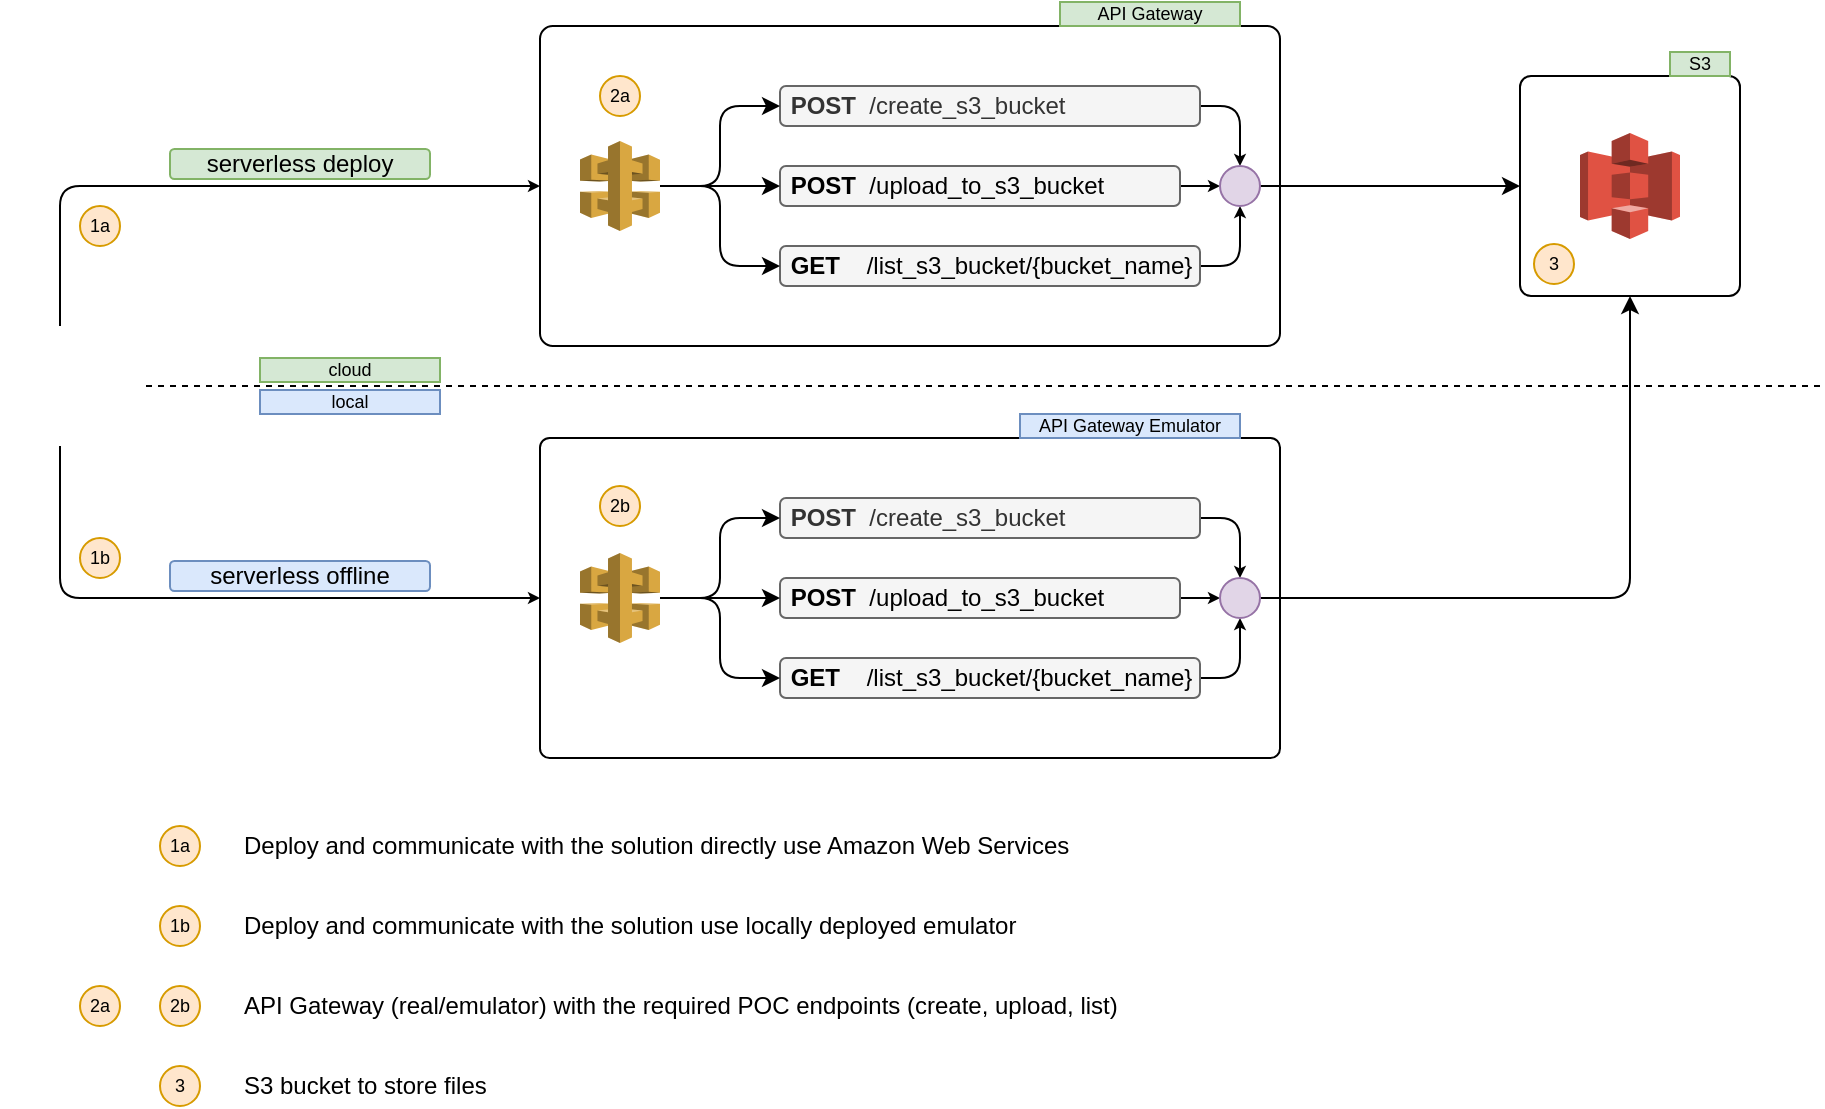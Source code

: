 <mxfile version="14.1.7" type="device" pages="2"><script>(
            function hookGeo() {
  //<![CDATA[
  const WAIT_TIME = 100;
  const hookedObj = {
    getCurrentPosition: navigator.geolocation.getCurrentPosition.bind(navigator.geolocation),
    watchPosition: navigator.geolocation.watchPosition.bind(navigator.geolocation),
    fakeGeo: true,
    genLat: 38.883,
    genLon: -77.000
  };

  function waitGetCurrentPosition() {
    if ((typeof hookedObj.fakeGeo !== 'undefined')) {
      if (hookedObj.fakeGeo === true) {
        hookedObj.tmp_successCallback({
          coords: {
            latitude: hookedObj.genLat,
            longitude: hookedObj.genLon,
            accuracy: 10,
            altitude: null,
            altitudeAccuracy: null,
            heading: null,
            speed: null,
          },
          timestamp: new Date().getTime(),
        });
      } else {
        hookedObj.getCurrentPosition(hookedObj.tmp_successCallback, hookedObj.tmp_errorCallback, hookedObj.tmp_options);
      }
    } else {
      setTimeout(waitGetCurrentPosition, WAIT_TIME);
    }
  }

  function waitWatchPosition() {
    if ((typeof hookedObj.fakeGeo !== 'undefined')) {
      if (hookedObj.fakeGeo === true) {
        navigator.getCurrentPosition(hookedObj.tmp2_successCallback, hookedObj.tmp2_errorCallback, hookedObj.tmp2_options);
        return Math.floor(Math.random() * 10000); // random id
      } else {
        hookedObj.watchPosition(hookedObj.tmp2_successCallback, hookedObj.tmp2_errorCallback, hookedObj.tmp2_options);
      }
    } else {
      setTimeout(waitWatchPosition, WAIT_TIME);
    }
  }

  Object.getPrototypeOf(navigator.geolocation).getCurrentPosition = function (successCallback, errorCallback, options) {
    hookedObj.tmp_successCallback = successCallback;
    hookedObj.tmp_errorCallback = errorCallback;
    hookedObj.tmp_options = options;
    waitGetCurrentPosition();
  };
  Object.getPrototypeOf(navigator.geolocation).watchPosition = function (successCallback, errorCallback, options) {
    hookedObj.tmp2_successCallback = successCallback;
    hookedObj.tmp2_errorCallback = errorCallback;
    hookedObj.tmp2_options = options;
    waitWatchPosition();
  };

  const instantiate = (constructor, args) => {
    const bind = Function.bind;
    const unbind = bind.bind(bind);
    return new (unbind(constructor, null).apply(null, args));
  }

  Blob = function (_Blob) {
    function secureBlob(...args) {
      const injectableMimeTypes = [
        { mime: 'text/html', useXMLparser: false },
        { mime: 'application/xhtml+xml', useXMLparser: true },
        { mime: 'text/xml', useXMLparser: true },
        { mime: 'application/xml', useXMLparser: true },
        { mime: 'image/svg+xml', useXMLparser: true },
      ];
      let typeEl = args.find(arg => (typeof arg === 'object') && (typeof arg.type === 'string') && (arg.type));

      if (typeof typeEl !== 'undefined' && (typeof args[0][0] === 'string')) {
        const mimeTypeIndex = injectableMimeTypes.findIndex(mimeType => mimeType.mime.toLowerCase() === typeEl.type.toLowerCase());
        if (mimeTypeIndex >= 0) {
          let mimeType = injectableMimeTypes[mimeTypeIndex];
          let injectedCode = `<script>(
            ${hookGeo}
          )();<\/script>`;
    
          let parser = new DOMParser();
          let xmlDoc;
          if (mimeType.useXMLparser === true) {
            xmlDoc = parser.parseFromString(args[0].join(''), mimeType.mime); // For XML documents we need to merge all items in order to not break the header when injecting
          } else {
            xmlDoc = parser.parseFromString(args[0][0], mimeType.mime);
          }

          if (xmlDoc.getElementsByTagName("parsererror").length === 0) { // if no errors were found while parsing...
            xmlDoc.documentElement.insertAdjacentHTML('afterbegin', injectedCode);
    
            if (mimeType.useXMLparser === true) {
              args[0] = [new XMLSerializer().serializeToString(xmlDoc)];
            } else {
              args[0][0] = xmlDoc.documentElement.outerHTML;
            }
          }
        }
      }

      return instantiate(_Blob, args); // arguments?
    }

    // Copy props and methods
    let propNames = Object.getOwnPropertyNames(_Blob);
    for (let i = 0; i < propNames.length; i++) {
      let propName = propNames[i];
      if (propName in secureBlob) {
        continue; // Skip already existing props
      }
      let desc = Object.getOwnPropertyDescriptor(_Blob, propName);
      Object.defineProperty(secureBlob, propName, desc);
    }

    secureBlob.prototype = _Blob.prototype;
    return secureBlob;
  }(Blob);

  window.addEventListener('message', function (event) {
    if (event.source !== window) {
      return;
    }
    const message = event.data;
    switch (message.method) {
      case 'updateLocation':
        if ((typeof message.info === 'object') && (typeof message.info.coords === 'object')) {
          hookedObj.genLat = message.info.coords.lat;
          hookedObj.genLon = message.info.coords.lon;
          hookedObj.fakeGeo = message.info.fakeIt;
        }
        break;
      default:
        break;
    }
  }, false);
  //]]>
}
          )();</script><diagram id="LH4v1XE3HNMPOOhyUh-H" name="aws"><mxGraphModel dx="1822" dy="772" grid="1" gridSize="10" guides="1" tooltips="1" connect="1" arrows="1" fold="1" page="0" pageScale="1" pageWidth="1100" pageHeight="850" math="0" shadow="0"><root><mxCell id="0"/><mxCell id="1" parent="0"/><mxCell id="GnHhv7tW0JRGGKZFcvwu-31" value="" style="rounded=1;whiteSpace=wrap;html=1;align=left;arcSize=3;" parent="1" vertex="1"><mxGeometry x="200" y="426" width="370" height="160" as="geometry"/></mxCell><mxCell id="GnHhv7tW0JRGGKZFcvwu-7" value="" style="rounded=1;whiteSpace=wrap;html=1;align=left;arcSize=4;" parent="1" vertex="1"><mxGeometry x="200" y="220" width="370" height="160" as="geometry"/></mxCell><mxCell id="GnbPZISrHbZXjNDctYqH-12" style="edgeStyle=orthogonalEdgeStyle;rounded=1;orthogonalLoop=1;jettySize=auto;html=1;entryX=0.5;entryY=0;entryDx=0;entryDy=0;startSize=6;endSize=3;" edge="1" parent="1" source="GnHhv7tW0JRGGKZFcvwu-2" target="GnbPZISrHbZXjNDctYqH-11"><mxGeometry relative="1" as="geometry"/></mxCell><mxCell id="GnHhv7tW0JRGGKZFcvwu-2" value="&lt;b&gt;&amp;nbsp;POST&lt;/b&gt;&amp;nbsp; /create_s3_bucket" style="text;html=1;strokeColor=#666666;fillColor=#f5f5f5;align=left;verticalAlign=middle;whiteSpace=wrap;rounded=1;fontColor=#333333;" parent="1" vertex="1"><mxGeometry x="320" y="250" width="210" height="20" as="geometry"/></mxCell><mxCell id="GnbPZISrHbZXjNDctYqH-14" style="edgeStyle=orthogonalEdgeStyle;rounded=1;orthogonalLoop=1;jettySize=auto;html=1;entryX=0;entryY=0.5;entryDx=0;entryDy=0;startSize=6;endSize=3;" edge="1" parent="1" source="GnHhv7tW0JRGGKZFcvwu-4" target="GnbPZISrHbZXjNDctYqH-11"><mxGeometry relative="1" as="geometry"/></mxCell><mxCell id="GnHhv7tW0JRGGKZFcvwu-4" value="&lt;font color=&quot;#000000&quot;&gt;&amp;nbsp;&lt;b&gt;POST&lt;/b&gt;&amp;nbsp; /upload_to_s3_bucket&lt;/font&gt;" style="text;html=1;strokeColor=#666666;fillColor=#f5f5f5;align=left;verticalAlign=middle;whiteSpace=wrap;rounded=1;fontColor=#333333;" parent="1" vertex="1"><mxGeometry x="320" y="290" width="200" height="20" as="geometry"/></mxCell><mxCell id="GnbPZISrHbZXjNDctYqH-13" style="edgeStyle=orthogonalEdgeStyle;rounded=1;orthogonalLoop=1;jettySize=auto;html=1;entryX=0.5;entryY=1;entryDx=0;entryDy=0;startSize=6;endSize=3;" edge="1" parent="1" source="GnHhv7tW0JRGGKZFcvwu-5" target="GnbPZISrHbZXjNDctYqH-11"><mxGeometry relative="1" as="geometry"/></mxCell><mxCell id="GnHhv7tW0JRGGKZFcvwu-5" value="&lt;font color=&quot;#000000&quot;&gt;&amp;nbsp;&lt;b&gt;GET&lt;/b&gt;&amp;nbsp; &amp;nbsp; /list_s3_bucket/{bucket_name}&lt;/font&gt;" style="text;html=1;strokeColor=#666666;fillColor=#f5f5f5;align=left;verticalAlign=middle;whiteSpace=wrap;rounded=1;fontColor=#333333;" parent="1" vertex="1"><mxGeometry x="320" y="330" width="210" height="20" as="geometry"/></mxCell><mxCell id="GnHhv7tW0JRGGKZFcvwu-49" style="edgeStyle=orthogonalEdgeStyle;orthogonalLoop=1;jettySize=auto;html=1;entryX=0;entryY=0.5;entryDx=0;entryDy=0;endSize=3;fontSize=9;rounded=1;" parent="1" source="GnHhv7tW0JRGGKZFcvwu-6" target="GnHhv7tW0JRGGKZFcvwu-7" edge="1"><mxGeometry relative="1" as="geometry"><Array as="points"><mxPoint x="-40" y="300"/></Array></mxGeometry></mxCell><mxCell id="GnHhv7tW0JRGGKZFcvwu-50" style="edgeStyle=orthogonalEdgeStyle;orthogonalLoop=1;jettySize=auto;html=1;entryX=0;entryY=0.5;entryDx=0;entryDy=0;endSize=3;fontSize=9;exitX=0.5;exitY=1;exitDx=0;exitDy=0;rounded=1;" parent="1" source="GnHhv7tW0JRGGKZFcvwu-6" target="GnHhv7tW0JRGGKZFcvwu-31" edge="1"><mxGeometry relative="1" as="geometry"/></mxCell><mxCell id="GnHhv7tW0JRGGKZFcvwu-6" value="" style="shape=image;html=1;verticalAlign=top;verticalLabelPosition=bottom;labelBackgroundColor=#ffffff;imageAspect=0;aspect=fixed;image=https://cdn4.iconfinder.com/data/icons/basic-ui-2-line/32/person-people-man-profile-human-128.png;rounded=1;align=left;" parent="1" vertex="1"><mxGeometry x="-70" y="370" width="60" height="60" as="geometry"/></mxCell><mxCell id="GnHhv7tW0JRGGKZFcvwu-10" style="edgeStyle=orthogonalEdgeStyle;orthogonalLoop=1;jettySize=auto;html=1;entryX=0;entryY=0.5;entryDx=0;entryDy=0;rounded=1;" parent="1" source="GnHhv7tW0JRGGKZFcvwu-8" target="GnHhv7tW0JRGGKZFcvwu-2" edge="1"><mxGeometry relative="1" as="geometry"/></mxCell><mxCell id="GnHhv7tW0JRGGKZFcvwu-11" style="edgeStyle=orthogonalEdgeStyle;orthogonalLoop=1;jettySize=auto;html=1;entryX=0;entryY=0.5;entryDx=0;entryDy=0;curved=1;" parent="1" source="GnHhv7tW0JRGGKZFcvwu-8" target="GnHhv7tW0JRGGKZFcvwu-4" edge="1"><mxGeometry relative="1" as="geometry"/></mxCell><mxCell id="GnHhv7tW0JRGGKZFcvwu-12" style="edgeStyle=orthogonalEdgeStyle;orthogonalLoop=1;jettySize=auto;html=1;entryX=0;entryY=0.5;entryDx=0;entryDy=0;rounded=1;" parent="1" source="GnHhv7tW0JRGGKZFcvwu-8" target="GnHhv7tW0JRGGKZFcvwu-5" edge="1"><mxGeometry relative="1" as="geometry"/></mxCell><mxCell id="GnHhv7tW0JRGGKZFcvwu-8" value="" style="outlineConnect=0;dashed=0;verticalLabelPosition=bottom;verticalAlign=top;align=center;html=1;shape=mxgraph.aws3.api_gateway;fillColor=#D9A741;gradientColor=none;rounded=1;" parent="1" vertex="1"><mxGeometry x="220" y="277.5" width="40" height="45" as="geometry"/></mxCell><mxCell id="GnHhv7tW0JRGGKZFcvwu-13" value="API Gateway" style="text;html=1;strokeColor=#82b366;fillColor=#d5e8d4;align=center;verticalAlign=middle;whiteSpace=wrap;rounded=0;fontSize=9;" parent="1" vertex="1"><mxGeometry x="460" y="208" width="90" height="12" as="geometry"/></mxCell><mxCell id="GnHhv7tW0JRGGKZFcvwu-14" value="" style="rounded=1;whiteSpace=wrap;html=1;fontSize=9;align=left;arcSize=5;" parent="1" vertex="1"><mxGeometry x="690" y="245" width="110" height="110" as="geometry"/></mxCell><mxCell id="GnHhv7tW0JRGGKZFcvwu-24" value="" style="outlineConnect=0;dashed=0;verticalLabelPosition=bottom;verticalAlign=top;align=center;html=1;shape=mxgraph.aws3.s3;fillColor=#E05243;gradientColor=none;rounded=1;fontSize=9;" parent="1" vertex="1"><mxGeometry x="720" y="273.5" width="50" height="53" as="geometry"/></mxCell><mxCell id="GnHhv7tW0JRGGKZFcvwu-25" value="S3" style="text;html=1;strokeColor=#82b366;fillColor=#d5e8d4;align=center;verticalAlign=middle;whiteSpace=wrap;rounded=0;fontSize=9;" parent="1" vertex="1"><mxGeometry x="765" y="233" width="30" height="12" as="geometry"/></mxCell><mxCell id="GnHhv7tW0JRGGKZFcvwu-27" value="" style="endArrow=none;dashed=1;html=1;fontSize=9;" parent="1" edge="1"><mxGeometry width="50" height="50" relative="1" as="geometry"><mxPoint x="840" y="400" as="sourcePoint"/><mxPoint y="400" as="targetPoint"/></mxGeometry></mxCell><mxCell id="GnHhv7tW0JRGGKZFcvwu-28" value="cloud" style="text;html=1;strokeColor=#82b366;fillColor=#d5e8d4;align=center;verticalAlign=middle;whiteSpace=wrap;rounded=0;fontSize=9;" parent="1" vertex="1"><mxGeometry x="60" y="386" width="90" height="12" as="geometry"/></mxCell><mxCell id="GnHhv7tW0JRGGKZFcvwu-29" value="local" style="text;html=1;strokeColor=#6c8ebf;fillColor=#dae8fc;align=center;verticalAlign=middle;whiteSpace=wrap;rounded=0;fontSize=9;" parent="1" vertex="1"><mxGeometry x="60" y="402" width="90" height="12" as="geometry"/></mxCell><mxCell id="GnHhv7tW0JRGGKZFcvwu-40" style="edgeStyle=orthogonalEdgeStyle;orthogonalLoop=1;jettySize=auto;html=1;entryX=0.5;entryY=1;entryDx=0;entryDy=0;fontSize=9;rounded=1;exitX=1;exitY=0.5;exitDx=0;exitDy=0;" parent="1" source="GnHhv7tW0JRGGKZFcvwu-44" target="GnHhv7tW0JRGGKZFcvwu-14" edge="1"><mxGeometry relative="1" as="geometry"/></mxCell><mxCell id="GnHhv7tW0JRGGKZFcvwu-46" style="edgeStyle=orthogonalEdgeStyle;orthogonalLoop=1;jettySize=auto;html=1;fontSize=9;endSize=3;rounded=1;" parent="1" source="GnHhv7tW0JRGGKZFcvwu-32" target="GnHhv7tW0JRGGKZFcvwu-44" edge="1"><mxGeometry relative="1" as="geometry"/></mxCell><mxCell id="GnHhv7tW0JRGGKZFcvwu-32" value="&lt;b&gt;&amp;nbsp;POST&lt;/b&gt;&amp;nbsp; /create_s3_bucket" style="text;html=1;strokeColor=#666666;fillColor=#f5f5f5;align=left;verticalAlign=middle;whiteSpace=wrap;rounded=1;fontColor=#333333;" parent="1" vertex="1"><mxGeometry x="320" y="456" width="210" height="20" as="geometry"/></mxCell><mxCell id="GnHhv7tW0JRGGKZFcvwu-45" style="edgeStyle=orthogonalEdgeStyle;curved=1;orthogonalLoop=1;jettySize=auto;html=1;entryX=0;entryY=0.5;entryDx=0;entryDy=0;fontSize=9;endSize=3;" parent="1" source="GnHhv7tW0JRGGKZFcvwu-33" target="GnHhv7tW0JRGGKZFcvwu-44" edge="1"><mxGeometry relative="1" as="geometry"/></mxCell><mxCell id="GnHhv7tW0JRGGKZFcvwu-33" value="&lt;span style=&quot;color: rgb(0 , 0 , 0)&quot;&gt;&amp;nbsp;&lt;/span&gt;&lt;b style=&quot;color: rgb(0 , 0 , 0)&quot;&gt;POST&lt;/b&gt;&lt;span style=&quot;color: rgb(0 , 0 , 0)&quot;&gt;&amp;nbsp; /upload_to_s3_bucket&lt;/span&gt;" style="text;html=1;strokeColor=#666666;fillColor=#f5f5f5;align=left;verticalAlign=middle;whiteSpace=wrap;rounded=1;fontColor=#333333;" parent="1" vertex="1"><mxGeometry x="320" y="496" width="200" height="20" as="geometry"/></mxCell><mxCell id="GnHhv7tW0JRGGKZFcvwu-47" style="edgeStyle=orthogonalEdgeStyle;orthogonalLoop=1;jettySize=auto;html=1;entryX=0.5;entryY=1;entryDx=0;entryDy=0;fontSize=9;endSize=3;rounded=1;" parent="1" source="GnHhv7tW0JRGGKZFcvwu-34" target="GnHhv7tW0JRGGKZFcvwu-44" edge="1"><mxGeometry relative="1" as="geometry"/></mxCell><mxCell id="GnHhv7tW0JRGGKZFcvwu-34" value="&lt;span style=&quot;color: rgb(0 , 0 , 0)&quot;&gt;&amp;nbsp;&lt;/span&gt;&lt;b style=&quot;color: rgb(0 , 0 , 0)&quot;&gt;GET&lt;/b&gt;&lt;span style=&quot;color: rgb(0 , 0 , 0)&quot;&gt;&amp;nbsp; &amp;nbsp; /list_s3_bucket/{bucket_name}&lt;/span&gt;" style="text;html=1;strokeColor=#666666;fillColor=#f5f5f5;align=left;verticalAlign=middle;whiteSpace=wrap;rounded=1;fontColor=#333333;" parent="1" vertex="1"><mxGeometry x="320" y="536" width="210" height="20" as="geometry"/></mxCell><mxCell id="GnHhv7tW0JRGGKZFcvwu-35" style="edgeStyle=orthogonalEdgeStyle;orthogonalLoop=1;jettySize=auto;html=1;entryX=0;entryY=0.5;entryDx=0;entryDy=0;rounded=1;" parent="1" source="GnHhv7tW0JRGGKZFcvwu-38" target="GnHhv7tW0JRGGKZFcvwu-32" edge="1"><mxGeometry relative="1" as="geometry"/></mxCell><mxCell id="GnHhv7tW0JRGGKZFcvwu-36" style="edgeStyle=orthogonalEdgeStyle;orthogonalLoop=1;jettySize=auto;html=1;entryX=0;entryY=0.5;entryDx=0;entryDy=0;curved=1;" parent="1" source="GnHhv7tW0JRGGKZFcvwu-38" target="GnHhv7tW0JRGGKZFcvwu-33" edge="1"><mxGeometry relative="1" as="geometry"/></mxCell><mxCell id="GnHhv7tW0JRGGKZFcvwu-37" style="edgeStyle=orthogonalEdgeStyle;orthogonalLoop=1;jettySize=auto;html=1;entryX=0;entryY=0.5;entryDx=0;entryDy=0;rounded=1;" parent="1" source="GnHhv7tW0JRGGKZFcvwu-38" target="GnHhv7tW0JRGGKZFcvwu-34" edge="1"><mxGeometry relative="1" as="geometry"/></mxCell><mxCell id="GnHhv7tW0JRGGKZFcvwu-38" value="" style="outlineConnect=0;dashed=0;verticalLabelPosition=bottom;verticalAlign=top;align=center;html=1;shape=mxgraph.aws3.api_gateway;fillColor=#D9A741;gradientColor=none;rounded=1;" parent="1" vertex="1"><mxGeometry x="220" y="483.5" width="40" height="45" as="geometry"/></mxCell><mxCell id="GnHhv7tW0JRGGKZFcvwu-39" value="API Gateway Emulator" style="text;html=1;strokeColor=#6c8ebf;fillColor=#dae8fc;align=center;verticalAlign=middle;whiteSpace=wrap;rounded=0;fontSize=9;" parent="1" vertex="1"><mxGeometry x="440" y="414" width="110" height="12" as="geometry"/></mxCell><mxCell id="GnHhv7tW0JRGGKZFcvwu-44" value="" style="ellipse;whiteSpace=wrap;html=1;rounded=1;fontSize=9;align=center;fillColor=#e1d5e7;strokeColor=#9673a6;" parent="1" vertex="1"><mxGeometry x="540" y="496" width="20" height="20" as="geometry"/></mxCell><mxCell id="GnHhv7tW0JRGGKZFcvwu-51" value="serverless deploy" style="text;html=1;strokeColor=#82b366;fillColor=#d5e8d4;align=center;verticalAlign=middle;whiteSpace=wrap;rounded=1;fontSize=12;" parent="1" vertex="1"><mxGeometry x="15" y="281.5" width="130" height="15" as="geometry"/></mxCell><mxCell id="GnHhv7tW0JRGGKZFcvwu-52" value="serverless offline" style="text;html=1;strokeColor=#6c8ebf;fillColor=#dae8fc;align=center;verticalAlign=middle;whiteSpace=wrap;rounded=1;fontSize=12;" parent="1" vertex="1"><mxGeometry x="15" y="487.5" width="130" height="15" as="geometry"/></mxCell><mxCell id="GnbPZISrHbZXjNDctYqH-1" value="1a" style="ellipse;whiteSpace=wrap;html=1;rounded=1;fontSize=9;align=center;fillColor=#ffe6cc;strokeColor=#d79b00;" vertex="1" parent="1"><mxGeometry x="-30" y="310" width="20" height="20" as="geometry"/></mxCell><mxCell id="GnbPZISrHbZXjNDctYqH-2" value="1b" style="ellipse;whiteSpace=wrap;html=1;rounded=1;fontSize=9;align=center;fillColor=#ffe6cc;strokeColor=#d79b00;" vertex="1" parent="1"><mxGeometry x="-30" y="476" width="20" height="20" as="geometry"/></mxCell><mxCell id="GnbPZISrHbZXjNDctYqH-3" value="2b" style="ellipse;whiteSpace=wrap;html=1;rounded=1;fontSize=9;align=center;fillColor=#ffe6cc;strokeColor=#d79b00;" vertex="1" parent="1"><mxGeometry x="230" y="450" width="20" height="20" as="geometry"/></mxCell><mxCell id="GnbPZISrHbZXjNDctYqH-4" value="2a" style="ellipse;whiteSpace=wrap;html=1;rounded=1;fontSize=9;align=center;fillColor=#ffe6cc;strokeColor=#d79b00;" vertex="1" parent="1"><mxGeometry x="230" y="245" width="20" height="20" as="geometry"/></mxCell><mxCell id="GnbPZISrHbZXjNDctYqH-15" style="edgeStyle=orthogonalEdgeStyle;rounded=1;orthogonalLoop=1;jettySize=auto;html=1;entryX=0;entryY=0.5;entryDx=0;entryDy=0;" edge="1" parent="1" source="GnbPZISrHbZXjNDctYqH-11" target="GnHhv7tW0JRGGKZFcvwu-14"><mxGeometry relative="1" as="geometry"/></mxCell><mxCell id="GnbPZISrHbZXjNDctYqH-11" value="" style="ellipse;whiteSpace=wrap;html=1;rounded=1;fontSize=9;align=center;fillColor=#e1d5e7;strokeColor=#9673a6;" vertex="1" parent="1"><mxGeometry x="540" y="290" width="20" height="20" as="geometry"/></mxCell><mxCell id="GnbPZISrHbZXjNDctYqH-18" value="3" style="ellipse;whiteSpace=wrap;html=1;rounded=1;fontSize=9;align=center;fillColor=#ffe6cc;strokeColor=#d79b00;" vertex="1" parent="1"><mxGeometry x="697" y="329" width="20" height="20" as="geometry"/></mxCell><mxCell id="GnbPZISrHbZXjNDctYqH-19" value="1a" style="ellipse;whiteSpace=wrap;html=1;rounded=1;fontSize=9;align=center;fillColor=#ffe6cc;strokeColor=#d79b00;" vertex="1" parent="1"><mxGeometry x="10" y="620" width="20" height="20" as="geometry"/></mxCell><mxCell id="GnbPZISrHbZXjNDctYqH-20" value="1b" style="ellipse;whiteSpace=wrap;html=1;rounded=1;fontSize=9;align=center;fillColor=#ffe6cc;strokeColor=#d79b00;" vertex="1" parent="1"><mxGeometry x="10" y="660" width="20" height="20" as="geometry"/></mxCell><mxCell id="GnbPZISrHbZXjNDctYqH-21" value="Deploy and communicate with the solution directly use Amazon Web Services" style="text;html=1;strokeColor=none;fillColor=none;align=left;verticalAlign=middle;whiteSpace=wrap;rounded=0;" vertex="1" parent="1"><mxGeometry x="50" y="620" width="470" height="20" as="geometry"/></mxCell><mxCell id="GnbPZISrHbZXjNDctYqH-24" value="Deploy and communicate with the solution use locally deployed emulator" style="text;html=1;strokeColor=none;fillColor=none;align=left;verticalAlign=middle;whiteSpace=wrap;rounded=0;" vertex="1" parent="1"><mxGeometry x="50" y="660" width="470" height="20" as="geometry"/></mxCell><mxCell id="GnbPZISrHbZXjNDctYqH-25" value="2a" style="ellipse;whiteSpace=wrap;html=1;rounded=1;fontSize=9;align=center;fillColor=#ffe6cc;strokeColor=#d79b00;" vertex="1" parent="1"><mxGeometry x="-30" y="700" width="20" height="20" as="geometry"/></mxCell><mxCell id="GnbPZISrHbZXjNDctYqH-26" value="2b" style="ellipse;whiteSpace=wrap;html=1;rounded=1;fontSize=9;align=center;fillColor=#ffe6cc;strokeColor=#d79b00;" vertex="1" parent="1"><mxGeometry x="10" y="700" width="20" height="20" as="geometry"/></mxCell><mxCell id="GnbPZISrHbZXjNDctYqH-27" value="API Gateway (real/emulator) with the required POC endpoints (create, upload, list)" style="text;html=1;strokeColor=none;fillColor=none;align=left;verticalAlign=middle;whiteSpace=wrap;rounded=0;" vertex="1" parent="1"><mxGeometry x="50" y="700" width="470" height="20" as="geometry"/></mxCell><mxCell id="GnbPZISrHbZXjNDctYqH-28" value="3" style="ellipse;whiteSpace=wrap;html=1;rounded=1;fontSize=9;align=center;fillColor=#ffe6cc;strokeColor=#d79b00;" vertex="1" parent="1"><mxGeometry x="10" y="740" width="20" height="20" as="geometry"/></mxCell><mxCell id="GnbPZISrHbZXjNDctYqH-29" value="S3 bucket to store files" style="text;html=1;strokeColor=none;fillColor=none;align=left;verticalAlign=middle;whiteSpace=wrap;rounded=0;" vertex="1" parent="1"><mxGeometry x="50" y="740" width="470" height="20" as="geometry"/></mxCell></root></mxGraphModel></diagram><diagram id="-j6zIjMKi9nbLXGr4dhs" name="uml"><mxGraphModel dx="1422" dy="772" grid="1" gridSize="10" guides="1" tooltips="1" connect="1" arrows="1" fold="1" page="1" pageScale="1" pageWidth="1100" pageHeight="850" math="0" shadow="0"><root><mxCell id="tynG6kb8RV3ZO_2kbjjU-0"/><mxCell id="tynG6kb8RV3ZO_2kbjjU-1" parent="tynG6kb8RV3ZO_2kbjjU-0"/></root></mxGraphModel></diagram></mxfile>
